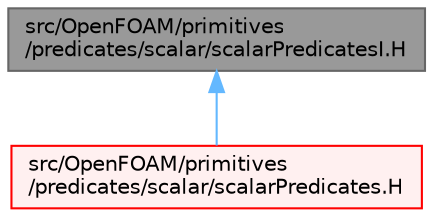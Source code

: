 digraph "src/OpenFOAM/primitives/predicates/scalar/scalarPredicatesI.H"
{
 // LATEX_PDF_SIZE
  bgcolor="transparent";
  edge [fontname=Helvetica,fontsize=10,labelfontname=Helvetica,labelfontsize=10];
  node [fontname=Helvetica,fontsize=10,shape=box,height=0.2,width=0.4];
  Node1 [id="Node000001",label="src/OpenFOAM/primitives\l/predicates/scalar/scalarPredicatesI.H",height=0.2,width=0.4,color="gray40", fillcolor="grey60", style="filled", fontcolor="black",tooltip=" "];
  Node1 -> Node2 [id="edge1_Node000001_Node000002",dir="back",color="steelblue1",style="solid",tooltip=" "];
  Node2 [id="Node000002",label="src/OpenFOAM/primitives\l/predicates/scalar/scalarPredicates.H",height=0.2,width=0.4,color="red", fillcolor="#FFF0F0", style="filled",URL="$scalarPredicates_8H.html",tooltip=" "];
}
